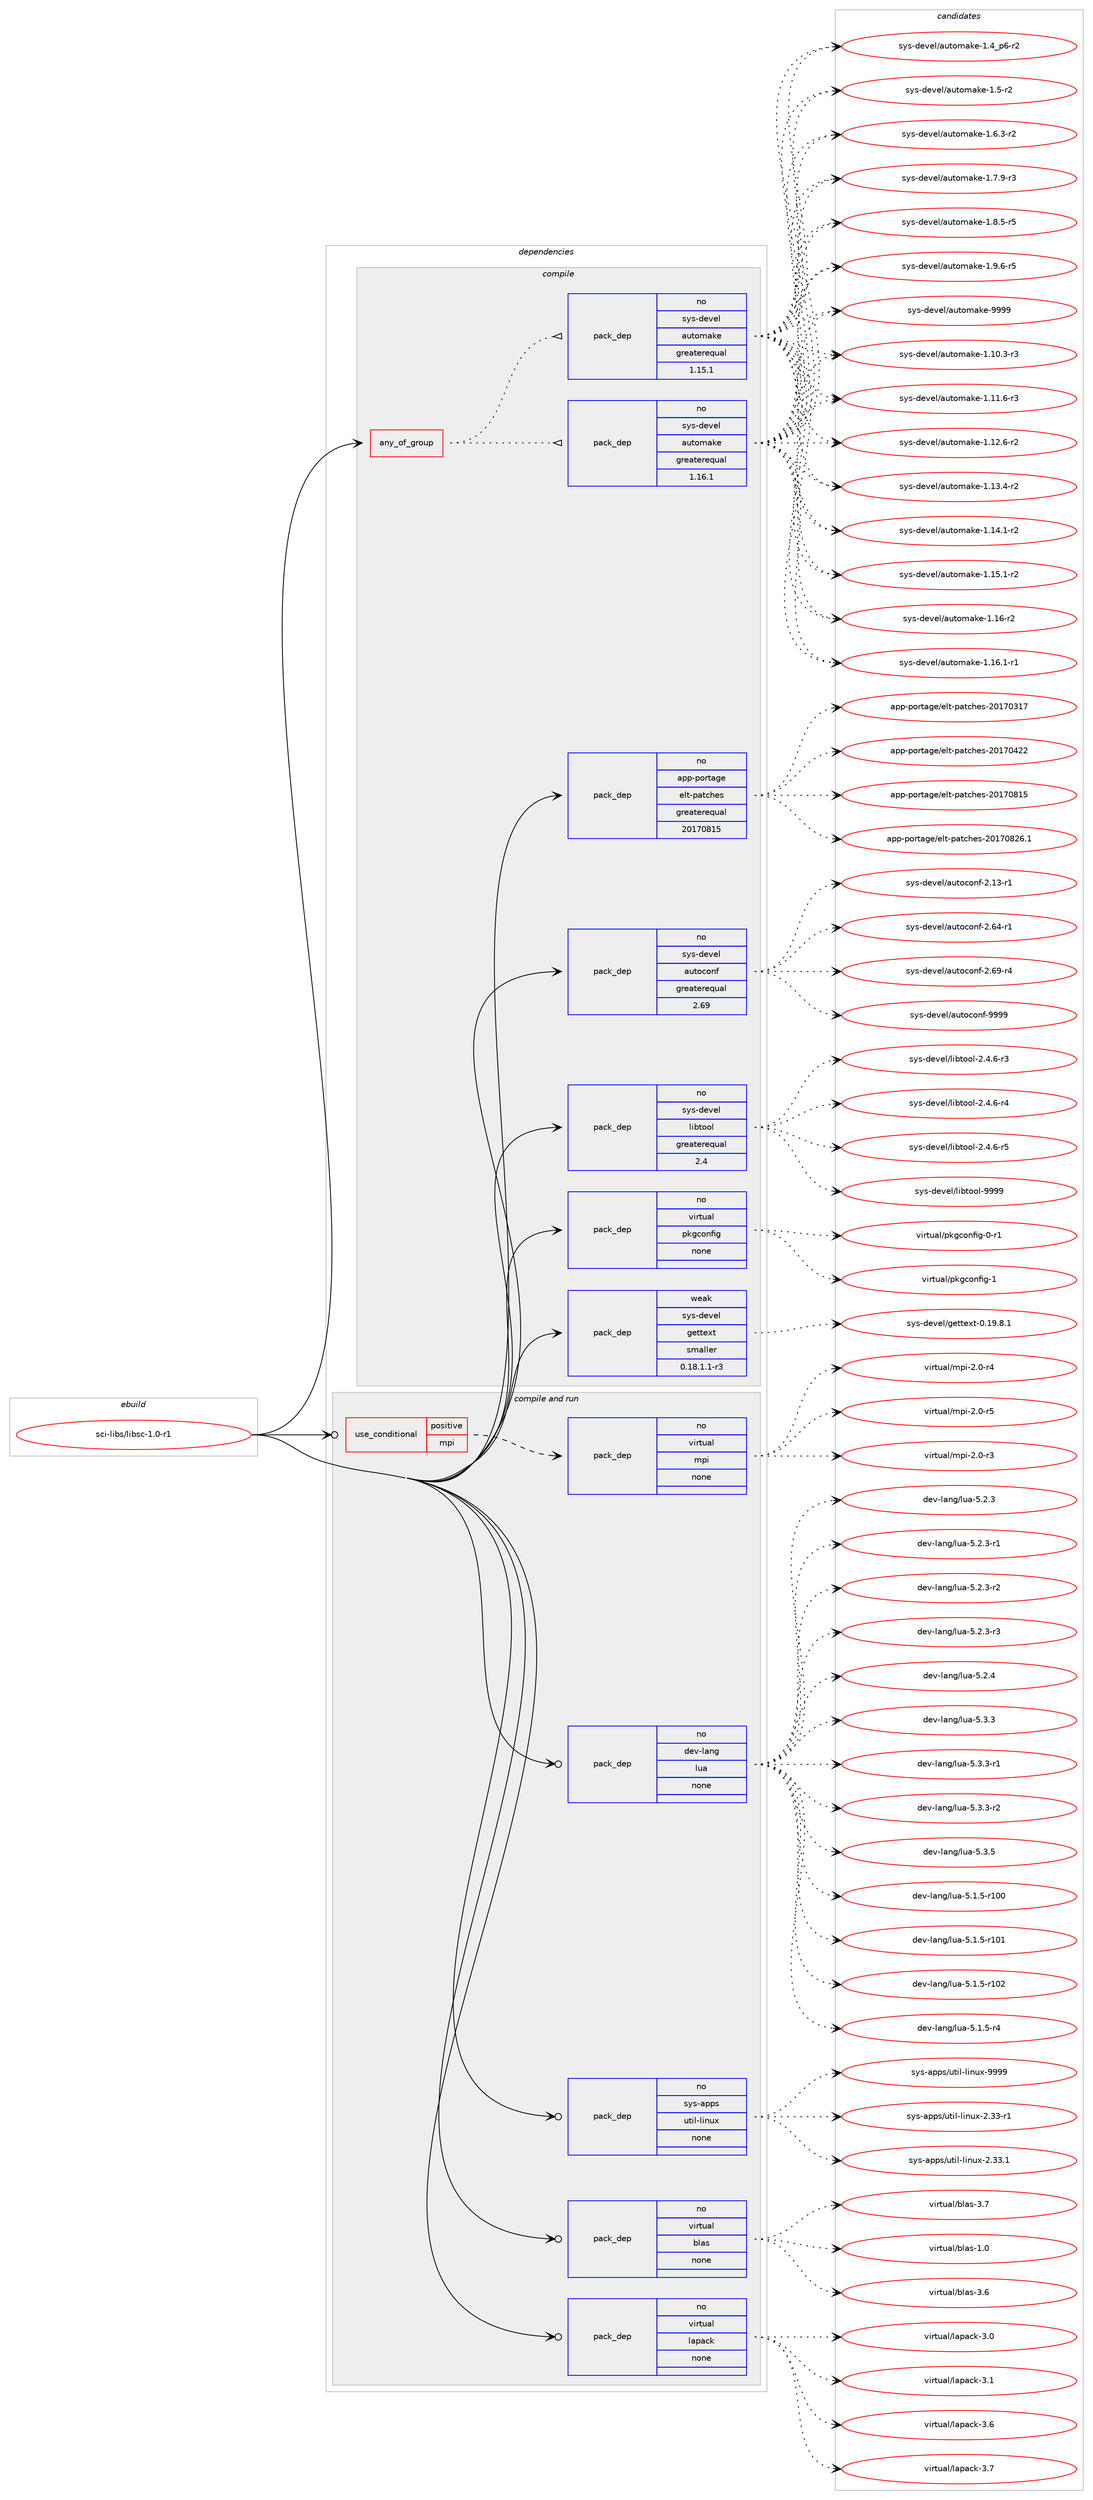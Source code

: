 digraph prolog {

# *************
# Graph options
# *************

newrank=true;
concentrate=true;
compound=true;
graph [rankdir=LR,fontname=Helvetica,fontsize=10,ranksep=1.5];#, ranksep=2.5, nodesep=0.2];
edge  [arrowhead=vee];
node  [fontname=Helvetica,fontsize=10];

# **********
# The ebuild
# **********

subgraph cluster_leftcol {
color=gray;
rank=same;
label=<<i>ebuild</i>>;
id [label="sci-libs/libsc-1.0-r1", color=red, width=4, href="../sci-libs/libsc-1.0-r1.svg"];
}

# ****************
# The dependencies
# ****************

subgraph cluster_midcol {
color=gray;
label=<<i>dependencies</i>>;
subgraph cluster_compile {
fillcolor="#eeeeee";
style=filled;
label=<<i>compile</i>>;
subgraph any26916 {
dependency1694109 [label=<<TABLE BORDER="0" CELLBORDER="1" CELLSPACING="0" CELLPADDING="4"><TR><TD CELLPADDING="10">any_of_group</TD></TR></TABLE>>, shape=none, color=red];subgraph pack1212831 {
dependency1694110 [label=<<TABLE BORDER="0" CELLBORDER="1" CELLSPACING="0" CELLPADDING="4" WIDTH="220"><TR><TD ROWSPAN="6" CELLPADDING="30">pack_dep</TD></TR><TR><TD WIDTH="110">no</TD></TR><TR><TD>sys-devel</TD></TR><TR><TD>automake</TD></TR><TR><TD>greaterequal</TD></TR><TR><TD>1.16.1</TD></TR></TABLE>>, shape=none, color=blue];
}
dependency1694109:e -> dependency1694110:w [weight=20,style="dotted",arrowhead="oinv"];
subgraph pack1212832 {
dependency1694111 [label=<<TABLE BORDER="0" CELLBORDER="1" CELLSPACING="0" CELLPADDING="4" WIDTH="220"><TR><TD ROWSPAN="6" CELLPADDING="30">pack_dep</TD></TR><TR><TD WIDTH="110">no</TD></TR><TR><TD>sys-devel</TD></TR><TR><TD>automake</TD></TR><TR><TD>greaterequal</TD></TR><TR><TD>1.15.1</TD></TR></TABLE>>, shape=none, color=blue];
}
dependency1694109:e -> dependency1694111:w [weight=20,style="dotted",arrowhead="oinv"];
}
id:e -> dependency1694109:w [weight=20,style="solid",arrowhead="vee"];
subgraph pack1212833 {
dependency1694112 [label=<<TABLE BORDER="0" CELLBORDER="1" CELLSPACING="0" CELLPADDING="4" WIDTH="220"><TR><TD ROWSPAN="6" CELLPADDING="30">pack_dep</TD></TR><TR><TD WIDTH="110">no</TD></TR><TR><TD>app-portage</TD></TR><TR><TD>elt-patches</TD></TR><TR><TD>greaterequal</TD></TR><TR><TD>20170815</TD></TR></TABLE>>, shape=none, color=blue];
}
id:e -> dependency1694112:w [weight=20,style="solid",arrowhead="vee"];
subgraph pack1212834 {
dependency1694113 [label=<<TABLE BORDER="0" CELLBORDER="1" CELLSPACING="0" CELLPADDING="4" WIDTH="220"><TR><TD ROWSPAN="6" CELLPADDING="30">pack_dep</TD></TR><TR><TD WIDTH="110">no</TD></TR><TR><TD>sys-devel</TD></TR><TR><TD>autoconf</TD></TR><TR><TD>greaterequal</TD></TR><TR><TD>2.69</TD></TR></TABLE>>, shape=none, color=blue];
}
id:e -> dependency1694113:w [weight=20,style="solid",arrowhead="vee"];
subgraph pack1212835 {
dependency1694114 [label=<<TABLE BORDER="0" CELLBORDER="1" CELLSPACING="0" CELLPADDING="4" WIDTH="220"><TR><TD ROWSPAN="6" CELLPADDING="30">pack_dep</TD></TR><TR><TD WIDTH="110">no</TD></TR><TR><TD>sys-devel</TD></TR><TR><TD>libtool</TD></TR><TR><TD>greaterequal</TD></TR><TR><TD>2.4</TD></TR></TABLE>>, shape=none, color=blue];
}
id:e -> dependency1694114:w [weight=20,style="solid",arrowhead="vee"];
subgraph pack1212836 {
dependency1694115 [label=<<TABLE BORDER="0" CELLBORDER="1" CELLSPACING="0" CELLPADDING="4" WIDTH="220"><TR><TD ROWSPAN="6" CELLPADDING="30">pack_dep</TD></TR><TR><TD WIDTH="110">no</TD></TR><TR><TD>virtual</TD></TR><TR><TD>pkgconfig</TD></TR><TR><TD>none</TD></TR><TR><TD></TD></TR></TABLE>>, shape=none, color=blue];
}
id:e -> dependency1694115:w [weight=20,style="solid",arrowhead="vee"];
subgraph pack1212837 {
dependency1694116 [label=<<TABLE BORDER="0" CELLBORDER="1" CELLSPACING="0" CELLPADDING="4" WIDTH="220"><TR><TD ROWSPAN="6" CELLPADDING="30">pack_dep</TD></TR><TR><TD WIDTH="110">weak</TD></TR><TR><TD>sys-devel</TD></TR><TR><TD>gettext</TD></TR><TR><TD>smaller</TD></TR><TR><TD>0.18.1.1-r3</TD></TR></TABLE>>, shape=none, color=blue];
}
id:e -> dependency1694116:w [weight=20,style="solid",arrowhead="vee"];
}
subgraph cluster_compileandrun {
fillcolor="#eeeeee";
style=filled;
label=<<i>compile and run</i>>;
subgraph cond453510 {
dependency1694117 [label=<<TABLE BORDER="0" CELLBORDER="1" CELLSPACING="0" CELLPADDING="4"><TR><TD ROWSPAN="3" CELLPADDING="10">use_conditional</TD></TR><TR><TD>positive</TD></TR><TR><TD>mpi</TD></TR></TABLE>>, shape=none, color=red];
subgraph pack1212838 {
dependency1694118 [label=<<TABLE BORDER="0" CELLBORDER="1" CELLSPACING="0" CELLPADDING="4" WIDTH="220"><TR><TD ROWSPAN="6" CELLPADDING="30">pack_dep</TD></TR><TR><TD WIDTH="110">no</TD></TR><TR><TD>virtual</TD></TR><TR><TD>mpi</TD></TR><TR><TD>none</TD></TR><TR><TD></TD></TR></TABLE>>, shape=none, color=blue];
}
dependency1694117:e -> dependency1694118:w [weight=20,style="dashed",arrowhead="vee"];
}
id:e -> dependency1694117:w [weight=20,style="solid",arrowhead="odotvee"];
subgraph pack1212839 {
dependency1694119 [label=<<TABLE BORDER="0" CELLBORDER="1" CELLSPACING="0" CELLPADDING="4" WIDTH="220"><TR><TD ROWSPAN="6" CELLPADDING="30">pack_dep</TD></TR><TR><TD WIDTH="110">no</TD></TR><TR><TD>dev-lang</TD></TR><TR><TD>lua</TD></TR><TR><TD>none</TD></TR><TR><TD></TD></TR></TABLE>>, shape=none, color=blue];
}
id:e -> dependency1694119:w [weight=20,style="solid",arrowhead="odotvee"];
subgraph pack1212840 {
dependency1694120 [label=<<TABLE BORDER="0" CELLBORDER="1" CELLSPACING="0" CELLPADDING="4" WIDTH="220"><TR><TD ROWSPAN="6" CELLPADDING="30">pack_dep</TD></TR><TR><TD WIDTH="110">no</TD></TR><TR><TD>sys-apps</TD></TR><TR><TD>util-linux</TD></TR><TR><TD>none</TD></TR><TR><TD></TD></TR></TABLE>>, shape=none, color=blue];
}
id:e -> dependency1694120:w [weight=20,style="solid",arrowhead="odotvee"];
subgraph pack1212841 {
dependency1694121 [label=<<TABLE BORDER="0" CELLBORDER="1" CELLSPACING="0" CELLPADDING="4" WIDTH="220"><TR><TD ROWSPAN="6" CELLPADDING="30">pack_dep</TD></TR><TR><TD WIDTH="110">no</TD></TR><TR><TD>virtual</TD></TR><TR><TD>blas</TD></TR><TR><TD>none</TD></TR><TR><TD></TD></TR></TABLE>>, shape=none, color=blue];
}
id:e -> dependency1694121:w [weight=20,style="solid",arrowhead="odotvee"];
subgraph pack1212842 {
dependency1694122 [label=<<TABLE BORDER="0" CELLBORDER="1" CELLSPACING="0" CELLPADDING="4" WIDTH="220"><TR><TD ROWSPAN="6" CELLPADDING="30">pack_dep</TD></TR><TR><TD WIDTH="110">no</TD></TR><TR><TD>virtual</TD></TR><TR><TD>lapack</TD></TR><TR><TD>none</TD></TR><TR><TD></TD></TR></TABLE>>, shape=none, color=blue];
}
id:e -> dependency1694122:w [weight=20,style="solid",arrowhead="odotvee"];
}
subgraph cluster_run {
fillcolor="#eeeeee";
style=filled;
label=<<i>run</i>>;
}
}

# **************
# The candidates
# **************

subgraph cluster_choices {
rank=same;
color=gray;
label=<<i>candidates</i>>;

subgraph choice1212831 {
color=black;
nodesep=1;
choice11512111545100101118101108479711711611110997107101454946494846514511451 [label="sys-devel/automake-1.10.3-r3", color=red, width=4,href="../sys-devel/automake-1.10.3-r3.svg"];
choice11512111545100101118101108479711711611110997107101454946494946544511451 [label="sys-devel/automake-1.11.6-r3", color=red, width=4,href="../sys-devel/automake-1.11.6-r3.svg"];
choice11512111545100101118101108479711711611110997107101454946495046544511450 [label="sys-devel/automake-1.12.6-r2", color=red, width=4,href="../sys-devel/automake-1.12.6-r2.svg"];
choice11512111545100101118101108479711711611110997107101454946495146524511450 [label="sys-devel/automake-1.13.4-r2", color=red, width=4,href="../sys-devel/automake-1.13.4-r2.svg"];
choice11512111545100101118101108479711711611110997107101454946495246494511450 [label="sys-devel/automake-1.14.1-r2", color=red, width=4,href="../sys-devel/automake-1.14.1-r2.svg"];
choice11512111545100101118101108479711711611110997107101454946495346494511450 [label="sys-devel/automake-1.15.1-r2", color=red, width=4,href="../sys-devel/automake-1.15.1-r2.svg"];
choice1151211154510010111810110847971171161111099710710145494649544511450 [label="sys-devel/automake-1.16-r2", color=red, width=4,href="../sys-devel/automake-1.16-r2.svg"];
choice11512111545100101118101108479711711611110997107101454946495446494511449 [label="sys-devel/automake-1.16.1-r1", color=red, width=4,href="../sys-devel/automake-1.16.1-r1.svg"];
choice115121115451001011181011084797117116111109971071014549465295112544511450 [label="sys-devel/automake-1.4_p6-r2", color=red, width=4,href="../sys-devel/automake-1.4_p6-r2.svg"];
choice11512111545100101118101108479711711611110997107101454946534511450 [label="sys-devel/automake-1.5-r2", color=red, width=4,href="../sys-devel/automake-1.5-r2.svg"];
choice115121115451001011181011084797117116111109971071014549465446514511450 [label="sys-devel/automake-1.6.3-r2", color=red, width=4,href="../sys-devel/automake-1.6.3-r2.svg"];
choice115121115451001011181011084797117116111109971071014549465546574511451 [label="sys-devel/automake-1.7.9-r3", color=red, width=4,href="../sys-devel/automake-1.7.9-r3.svg"];
choice115121115451001011181011084797117116111109971071014549465646534511453 [label="sys-devel/automake-1.8.5-r5", color=red, width=4,href="../sys-devel/automake-1.8.5-r5.svg"];
choice115121115451001011181011084797117116111109971071014549465746544511453 [label="sys-devel/automake-1.9.6-r5", color=red, width=4,href="../sys-devel/automake-1.9.6-r5.svg"];
choice115121115451001011181011084797117116111109971071014557575757 [label="sys-devel/automake-9999", color=red, width=4,href="../sys-devel/automake-9999.svg"];
dependency1694110:e -> choice11512111545100101118101108479711711611110997107101454946494846514511451:w [style=dotted,weight="100"];
dependency1694110:e -> choice11512111545100101118101108479711711611110997107101454946494946544511451:w [style=dotted,weight="100"];
dependency1694110:e -> choice11512111545100101118101108479711711611110997107101454946495046544511450:w [style=dotted,weight="100"];
dependency1694110:e -> choice11512111545100101118101108479711711611110997107101454946495146524511450:w [style=dotted,weight="100"];
dependency1694110:e -> choice11512111545100101118101108479711711611110997107101454946495246494511450:w [style=dotted,weight="100"];
dependency1694110:e -> choice11512111545100101118101108479711711611110997107101454946495346494511450:w [style=dotted,weight="100"];
dependency1694110:e -> choice1151211154510010111810110847971171161111099710710145494649544511450:w [style=dotted,weight="100"];
dependency1694110:e -> choice11512111545100101118101108479711711611110997107101454946495446494511449:w [style=dotted,weight="100"];
dependency1694110:e -> choice115121115451001011181011084797117116111109971071014549465295112544511450:w [style=dotted,weight="100"];
dependency1694110:e -> choice11512111545100101118101108479711711611110997107101454946534511450:w [style=dotted,weight="100"];
dependency1694110:e -> choice115121115451001011181011084797117116111109971071014549465446514511450:w [style=dotted,weight="100"];
dependency1694110:e -> choice115121115451001011181011084797117116111109971071014549465546574511451:w [style=dotted,weight="100"];
dependency1694110:e -> choice115121115451001011181011084797117116111109971071014549465646534511453:w [style=dotted,weight="100"];
dependency1694110:e -> choice115121115451001011181011084797117116111109971071014549465746544511453:w [style=dotted,weight="100"];
dependency1694110:e -> choice115121115451001011181011084797117116111109971071014557575757:w [style=dotted,weight="100"];
}
subgraph choice1212832 {
color=black;
nodesep=1;
choice11512111545100101118101108479711711611110997107101454946494846514511451 [label="sys-devel/automake-1.10.3-r3", color=red, width=4,href="../sys-devel/automake-1.10.3-r3.svg"];
choice11512111545100101118101108479711711611110997107101454946494946544511451 [label="sys-devel/automake-1.11.6-r3", color=red, width=4,href="../sys-devel/automake-1.11.6-r3.svg"];
choice11512111545100101118101108479711711611110997107101454946495046544511450 [label="sys-devel/automake-1.12.6-r2", color=red, width=4,href="../sys-devel/automake-1.12.6-r2.svg"];
choice11512111545100101118101108479711711611110997107101454946495146524511450 [label="sys-devel/automake-1.13.4-r2", color=red, width=4,href="../sys-devel/automake-1.13.4-r2.svg"];
choice11512111545100101118101108479711711611110997107101454946495246494511450 [label="sys-devel/automake-1.14.1-r2", color=red, width=4,href="../sys-devel/automake-1.14.1-r2.svg"];
choice11512111545100101118101108479711711611110997107101454946495346494511450 [label="sys-devel/automake-1.15.1-r2", color=red, width=4,href="../sys-devel/automake-1.15.1-r2.svg"];
choice1151211154510010111810110847971171161111099710710145494649544511450 [label="sys-devel/automake-1.16-r2", color=red, width=4,href="../sys-devel/automake-1.16-r2.svg"];
choice11512111545100101118101108479711711611110997107101454946495446494511449 [label="sys-devel/automake-1.16.1-r1", color=red, width=4,href="../sys-devel/automake-1.16.1-r1.svg"];
choice115121115451001011181011084797117116111109971071014549465295112544511450 [label="sys-devel/automake-1.4_p6-r2", color=red, width=4,href="../sys-devel/automake-1.4_p6-r2.svg"];
choice11512111545100101118101108479711711611110997107101454946534511450 [label="sys-devel/automake-1.5-r2", color=red, width=4,href="../sys-devel/automake-1.5-r2.svg"];
choice115121115451001011181011084797117116111109971071014549465446514511450 [label="sys-devel/automake-1.6.3-r2", color=red, width=4,href="../sys-devel/automake-1.6.3-r2.svg"];
choice115121115451001011181011084797117116111109971071014549465546574511451 [label="sys-devel/automake-1.7.9-r3", color=red, width=4,href="../sys-devel/automake-1.7.9-r3.svg"];
choice115121115451001011181011084797117116111109971071014549465646534511453 [label="sys-devel/automake-1.8.5-r5", color=red, width=4,href="../sys-devel/automake-1.8.5-r5.svg"];
choice115121115451001011181011084797117116111109971071014549465746544511453 [label="sys-devel/automake-1.9.6-r5", color=red, width=4,href="../sys-devel/automake-1.9.6-r5.svg"];
choice115121115451001011181011084797117116111109971071014557575757 [label="sys-devel/automake-9999", color=red, width=4,href="../sys-devel/automake-9999.svg"];
dependency1694111:e -> choice11512111545100101118101108479711711611110997107101454946494846514511451:w [style=dotted,weight="100"];
dependency1694111:e -> choice11512111545100101118101108479711711611110997107101454946494946544511451:w [style=dotted,weight="100"];
dependency1694111:e -> choice11512111545100101118101108479711711611110997107101454946495046544511450:w [style=dotted,weight="100"];
dependency1694111:e -> choice11512111545100101118101108479711711611110997107101454946495146524511450:w [style=dotted,weight="100"];
dependency1694111:e -> choice11512111545100101118101108479711711611110997107101454946495246494511450:w [style=dotted,weight="100"];
dependency1694111:e -> choice11512111545100101118101108479711711611110997107101454946495346494511450:w [style=dotted,weight="100"];
dependency1694111:e -> choice1151211154510010111810110847971171161111099710710145494649544511450:w [style=dotted,weight="100"];
dependency1694111:e -> choice11512111545100101118101108479711711611110997107101454946495446494511449:w [style=dotted,weight="100"];
dependency1694111:e -> choice115121115451001011181011084797117116111109971071014549465295112544511450:w [style=dotted,weight="100"];
dependency1694111:e -> choice11512111545100101118101108479711711611110997107101454946534511450:w [style=dotted,weight="100"];
dependency1694111:e -> choice115121115451001011181011084797117116111109971071014549465446514511450:w [style=dotted,weight="100"];
dependency1694111:e -> choice115121115451001011181011084797117116111109971071014549465546574511451:w [style=dotted,weight="100"];
dependency1694111:e -> choice115121115451001011181011084797117116111109971071014549465646534511453:w [style=dotted,weight="100"];
dependency1694111:e -> choice115121115451001011181011084797117116111109971071014549465746544511453:w [style=dotted,weight="100"];
dependency1694111:e -> choice115121115451001011181011084797117116111109971071014557575757:w [style=dotted,weight="100"];
}
subgraph choice1212833 {
color=black;
nodesep=1;
choice97112112451121111141169710310147101108116451129711699104101115455048495548514955 [label="app-portage/elt-patches-20170317", color=red, width=4,href="../app-portage/elt-patches-20170317.svg"];
choice97112112451121111141169710310147101108116451129711699104101115455048495548525050 [label="app-portage/elt-patches-20170422", color=red, width=4,href="../app-portage/elt-patches-20170422.svg"];
choice97112112451121111141169710310147101108116451129711699104101115455048495548564953 [label="app-portage/elt-patches-20170815", color=red, width=4,href="../app-portage/elt-patches-20170815.svg"];
choice971121124511211111411697103101471011081164511297116991041011154550484955485650544649 [label="app-portage/elt-patches-20170826.1", color=red, width=4,href="../app-portage/elt-patches-20170826.1.svg"];
dependency1694112:e -> choice97112112451121111141169710310147101108116451129711699104101115455048495548514955:w [style=dotted,weight="100"];
dependency1694112:e -> choice97112112451121111141169710310147101108116451129711699104101115455048495548525050:w [style=dotted,weight="100"];
dependency1694112:e -> choice97112112451121111141169710310147101108116451129711699104101115455048495548564953:w [style=dotted,weight="100"];
dependency1694112:e -> choice971121124511211111411697103101471011081164511297116991041011154550484955485650544649:w [style=dotted,weight="100"];
}
subgraph choice1212834 {
color=black;
nodesep=1;
choice1151211154510010111810110847971171161119911111010245504649514511449 [label="sys-devel/autoconf-2.13-r1", color=red, width=4,href="../sys-devel/autoconf-2.13-r1.svg"];
choice1151211154510010111810110847971171161119911111010245504654524511449 [label="sys-devel/autoconf-2.64-r1", color=red, width=4,href="../sys-devel/autoconf-2.64-r1.svg"];
choice1151211154510010111810110847971171161119911111010245504654574511452 [label="sys-devel/autoconf-2.69-r4", color=red, width=4,href="../sys-devel/autoconf-2.69-r4.svg"];
choice115121115451001011181011084797117116111991111101024557575757 [label="sys-devel/autoconf-9999", color=red, width=4,href="../sys-devel/autoconf-9999.svg"];
dependency1694113:e -> choice1151211154510010111810110847971171161119911111010245504649514511449:w [style=dotted,weight="100"];
dependency1694113:e -> choice1151211154510010111810110847971171161119911111010245504654524511449:w [style=dotted,weight="100"];
dependency1694113:e -> choice1151211154510010111810110847971171161119911111010245504654574511452:w [style=dotted,weight="100"];
dependency1694113:e -> choice115121115451001011181011084797117116111991111101024557575757:w [style=dotted,weight="100"];
}
subgraph choice1212835 {
color=black;
nodesep=1;
choice1151211154510010111810110847108105981161111111084550465246544511451 [label="sys-devel/libtool-2.4.6-r3", color=red, width=4,href="../sys-devel/libtool-2.4.6-r3.svg"];
choice1151211154510010111810110847108105981161111111084550465246544511452 [label="sys-devel/libtool-2.4.6-r4", color=red, width=4,href="../sys-devel/libtool-2.4.6-r4.svg"];
choice1151211154510010111810110847108105981161111111084550465246544511453 [label="sys-devel/libtool-2.4.6-r5", color=red, width=4,href="../sys-devel/libtool-2.4.6-r5.svg"];
choice1151211154510010111810110847108105981161111111084557575757 [label="sys-devel/libtool-9999", color=red, width=4,href="../sys-devel/libtool-9999.svg"];
dependency1694114:e -> choice1151211154510010111810110847108105981161111111084550465246544511451:w [style=dotted,weight="100"];
dependency1694114:e -> choice1151211154510010111810110847108105981161111111084550465246544511452:w [style=dotted,weight="100"];
dependency1694114:e -> choice1151211154510010111810110847108105981161111111084550465246544511453:w [style=dotted,weight="100"];
dependency1694114:e -> choice1151211154510010111810110847108105981161111111084557575757:w [style=dotted,weight="100"];
}
subgraph choice1212836 {
color=black;
nodesep=1;
choice11810511411611797108471121071039911111010210510345484511449 [label="virtual/pkgconfig-0-r1", color=red, width=4,href="../virtual/pkgconfig-0-r1.svg"];
choice1181051141161179710847112107103991111101021051034549 [label="virtual/pkgconfig-1", color=red, width=4,href="../virtual/pkgconfig-1.svg"];
dependency1694115:e -> choice11810511411611797108471121071039911111010210510345484511449:w [style=dotted,weight="100"];
dependency1694115:e -> choice1181051141161179710847112107103991111101021051034549:w [style=dotted,weight="100"];
}
subgraph choice1212837 {
color=black;
nodesep=1;
choice1151211154510010111810110847103101116116101120116454846495746564649 [label="sys-devel/gettext-0.19.8.1", color=red, width=4,href="../sys-devel/gettext-0.19.8.1.svg"];
dependency1694116:e -> choice1151211154510010111810110847103101116116101120116454846495746564649:w [style=dotted,weight="100"];
}
subgraph choice1212838 {
color=black;
nodesep=1;
choice1181051141161179710847109112105455046484511451 [label="virtual/mpi-2.0-r3", color=red, width=4,href="../virtual/mpi-2.0-r3.svg"];
choice1181051141161179710847109112105455046484511452 [label="virtual/mpi-2.0-r4", color=red, width=4,href="../virtual/mpi-2.0-r4.svg"];
choice1181051141161179710847109112105455046484511453 [label="virtual/mpi-2.0-r5", color=red, width=4,href="../virtual/mpi-2.0-r5.svg"];
dependency1694118:e -> choice1181051141161179710847109112105455046484511451:w [style=dotted,weight="100"];
dependency1694118:e -> choice1181051141161179710847109112105455046484511452:w [style=dotted,weight="100"];
dependency1694118:e -> choice1181051141161179710847109112105455046484511453:w [style=dotted,weight="100"];
}
subgraph choice1212839 {
color=black;
nodesep=1;
choice1001011184510897110103471081179745534649465345114494848 [label="dev-lang/lua-5.1.5-r100", color=red, width=4,href="../dev-lang/lua-5.1.5-r100.svg"];
choice1001011184510897110103471081179745534649465345114494849 [label="dev-lang/lua-5.1.5-r101", color=red, width=4,href="../dev-lang/lua-5.1.5-r101.svg"];
choice1001011184510897110103471081179745534649465345114494850 [label="dev-lang/lua-5.1.5-r102", color=red, width=4,href="../dev-lang/lua-5.1.5-r102.svg"];
choice100101118451089711010347108117974553464946534511452 [label="dev-lang/lua-5.1.5-r4", color=red, width=4,href="../dev-lang/lua-5.1.5-r4.svg"];
choice10010111845108971101034710811797455346504651 [label="dev-lang/lua-5.2.3", color=red, width=4,href="../dev-lang/lua-5.2.3.svg"];
choice100101118451089711010347108117974553465046514511449 [label="dev-lang/lua-5.2.3-r1", color=red, width=4,href="../dev-lang/lua-5.2.3-r1.svg"];
choice100101118451089711010347108117974553465046514511450 [label="dev-lang/lua-5.2.3-r2", color=red, width=4,href="../dev-lang/lua-5.2.3-r2.svg"];
choice100101118451089711010347108117974553465046514511451 [label="dev-lang/lua-5.2.3-r3", color=red, width=4,href="../dev-lang/lua-5.2.3-r3.svg"];
choice10010111845108971101034710811797455346504652 [label="dev-lang/lua-5.2.4", color=red, width=4,href="../dev-lang/lua-5.2.4.svg"];
choice10010111845108971101034710811797455346514651 [label="dev-lang/lua-5.3.3", color=red, width=4,href="../dev-lang/lua-5.3.3.svg"];
choice100101118451089711010347108117974553465146514511449 [label="dev-lang/lua-5.3.3-r1", color=red, width=4,href="../dev-lang/lua-5.3.3-r1.svg"];
choice100101118451089711010347108117974553465146514511450 [label="dev-lang/lua-5.3.3-r2", color=red, width=4,href="../dev-lang/lua-5.3.3-r2.svg"];
choice10010111845108971101034710811797455346514653 [label="dev-lang/lua-5.3.5", color=red, width=4,href="../dev-lang/lua-5.3.5.svg"];
dependency1694119:e -> choice1001011184510897110103471081179745534649465345114494848:w [style=dotted,weight="100"];
dependency1694119:e -> choice1001011184510897110103471081179745534649465345114494849:w [style=dotted,weight="100"];
dependency1694119:e -> choice1001011184510897110103471081179745534649465345114494850:w [style=dotted,weight="100"];
dependency1694119:e -> choice100101118451089711010347108117974553464946534511452:w [style=dotted,weight="100"];
dependency1694119:e -> choice10010111845108971101034710811797455346504651:w [style=dotted,weight="100"];
dependency1694119:e -> choice100101118451089711010347108117974553465046514511449:w [style=dotted,weight="100"];
dependency1694119:e -> choice100101118451089711010347108117974553465046514511450:w [style=dotted,weight="100"];
dependency1694119:e -> choice100101118451089711010347108117974553465046514511451:w [style=dotted,weight="100"];
dependency1694119:e -> choice10010111845108971101034710811797455346504652:w [style=dotted,weight="100"];
dependency1694119:e -> choice10010111845108971101034710811797455346514651:w [style=dotted,weight="100"];
dependency1694119:e -> choice100101118451089711010347108117974553465146514511449:w [style=dotted,weight="100"];
dependency1694119:e -> choice100101118451089711010347108117974553465146514511450:w [style=dotted,weight="100"];
dependency1694119:e -> choice10010111845108971101034710811797455346514653:w [style=dotted,weight="100"];
}
subgraph choice1212840 {
color=black;
nodesep=1;
choice1151211154597112112115471171161051084510810511011712045504651514511449 [label="sys-apps/util-linux-2.33-r1", color=red, width=4,href="../sys-apps/util-linux-2.33-r1.svg"];
choice1151211154597112112115471171161051084510810511011712045504651514649 [label="sys-apps/util-linux-2.33.1", color=red, width=4,href="../sys-apps/util-linux-2.33.1.svg"];
choice115121115459711211211547117116105108451081051101171204557575757 [label="sys-apps/util-linux-9999", color=red, width=4,href="../sys-apps/util-linux-9999.svg"];
dependency1694120:e -> choice1151211154597112112115471171161051084510810511011712045504651514511449:w [style=dotted,weight="100"];
dependency1694120:e -> choice1151211154597112112115471171161051084510810511011712045504651514649:w [style=dotted,weight="100"];
dependency1694120:e -> choice115121115459711211211547117116105108451081051101171204557575757:w [style=dotted,weight="100"];
}
subgraph choice1212841 {
color=black;
nodesep=1;
choice1181051141161179710847981089711545494648 [label="virtual/blas-1.0", color=red, width=4,href="../virtual/blas-1.0.svg"];
choice1181051141161179710847981089711545514654 [label="virtual/blas-3.6", color=red, width=4,href="../virtual/blas-3.6.svg"];
choice1181051141161179710847981089711545514655 [label="virtual/blas-3.7", color=red, width=4,href="../virtual/blas-3.7.svg"];
dependency1694121:e -> choice1181051141161179710847981089711545494648:w [style=dotted,weight="100"];
dependency1694121:e -> choice1181051141161179710847981089711545514654:w [style=dotted,weight="100"];
dependency1694121:e -> choice1181051141161179710847981089711545514655:w [style=dotted,weight="100"];
}
subgraph choice1212842 {
color=black;
nodesep=1;
choice118105114116117971084710897112979910745514648 [label="virtual/lapack-3.0", color=red, width=4,href="../virtual/lapack-3.0.svg"];
choice118105114116117971084710897112979910745514649 [label="virtual/lapack-3.1", color=red, width=4,href="../virtual/lapack-3.1.svg"];
choice118105114116117971084710897112979910745514654 [label="virtual/lapack-3.6", color=red, width=4,href="../virtual/lapack-3.6.svg"];
choice118105114116117971084710897112979910745514655 [label="virtual/lapack-3.7", color=red, width=4,href="../virtual/lapack-3.7.svg"];
dependency1694122:e -> choice118105114116117971084710897112979910745514648:w [style=dotted,weight="100"];
dependency1694122:e -> choice118105114116117971084710897112979910745514649:w [style=dotted,weight="100"];
dependency1694122:e -> choice118105114116117971084710897112979910745514654:w [style=dotted,weight="100"];
dependency1694122:e -> choice118105114116117971084710897112979910745514655:w [style=dotted,weight="100"];
}
}

}
